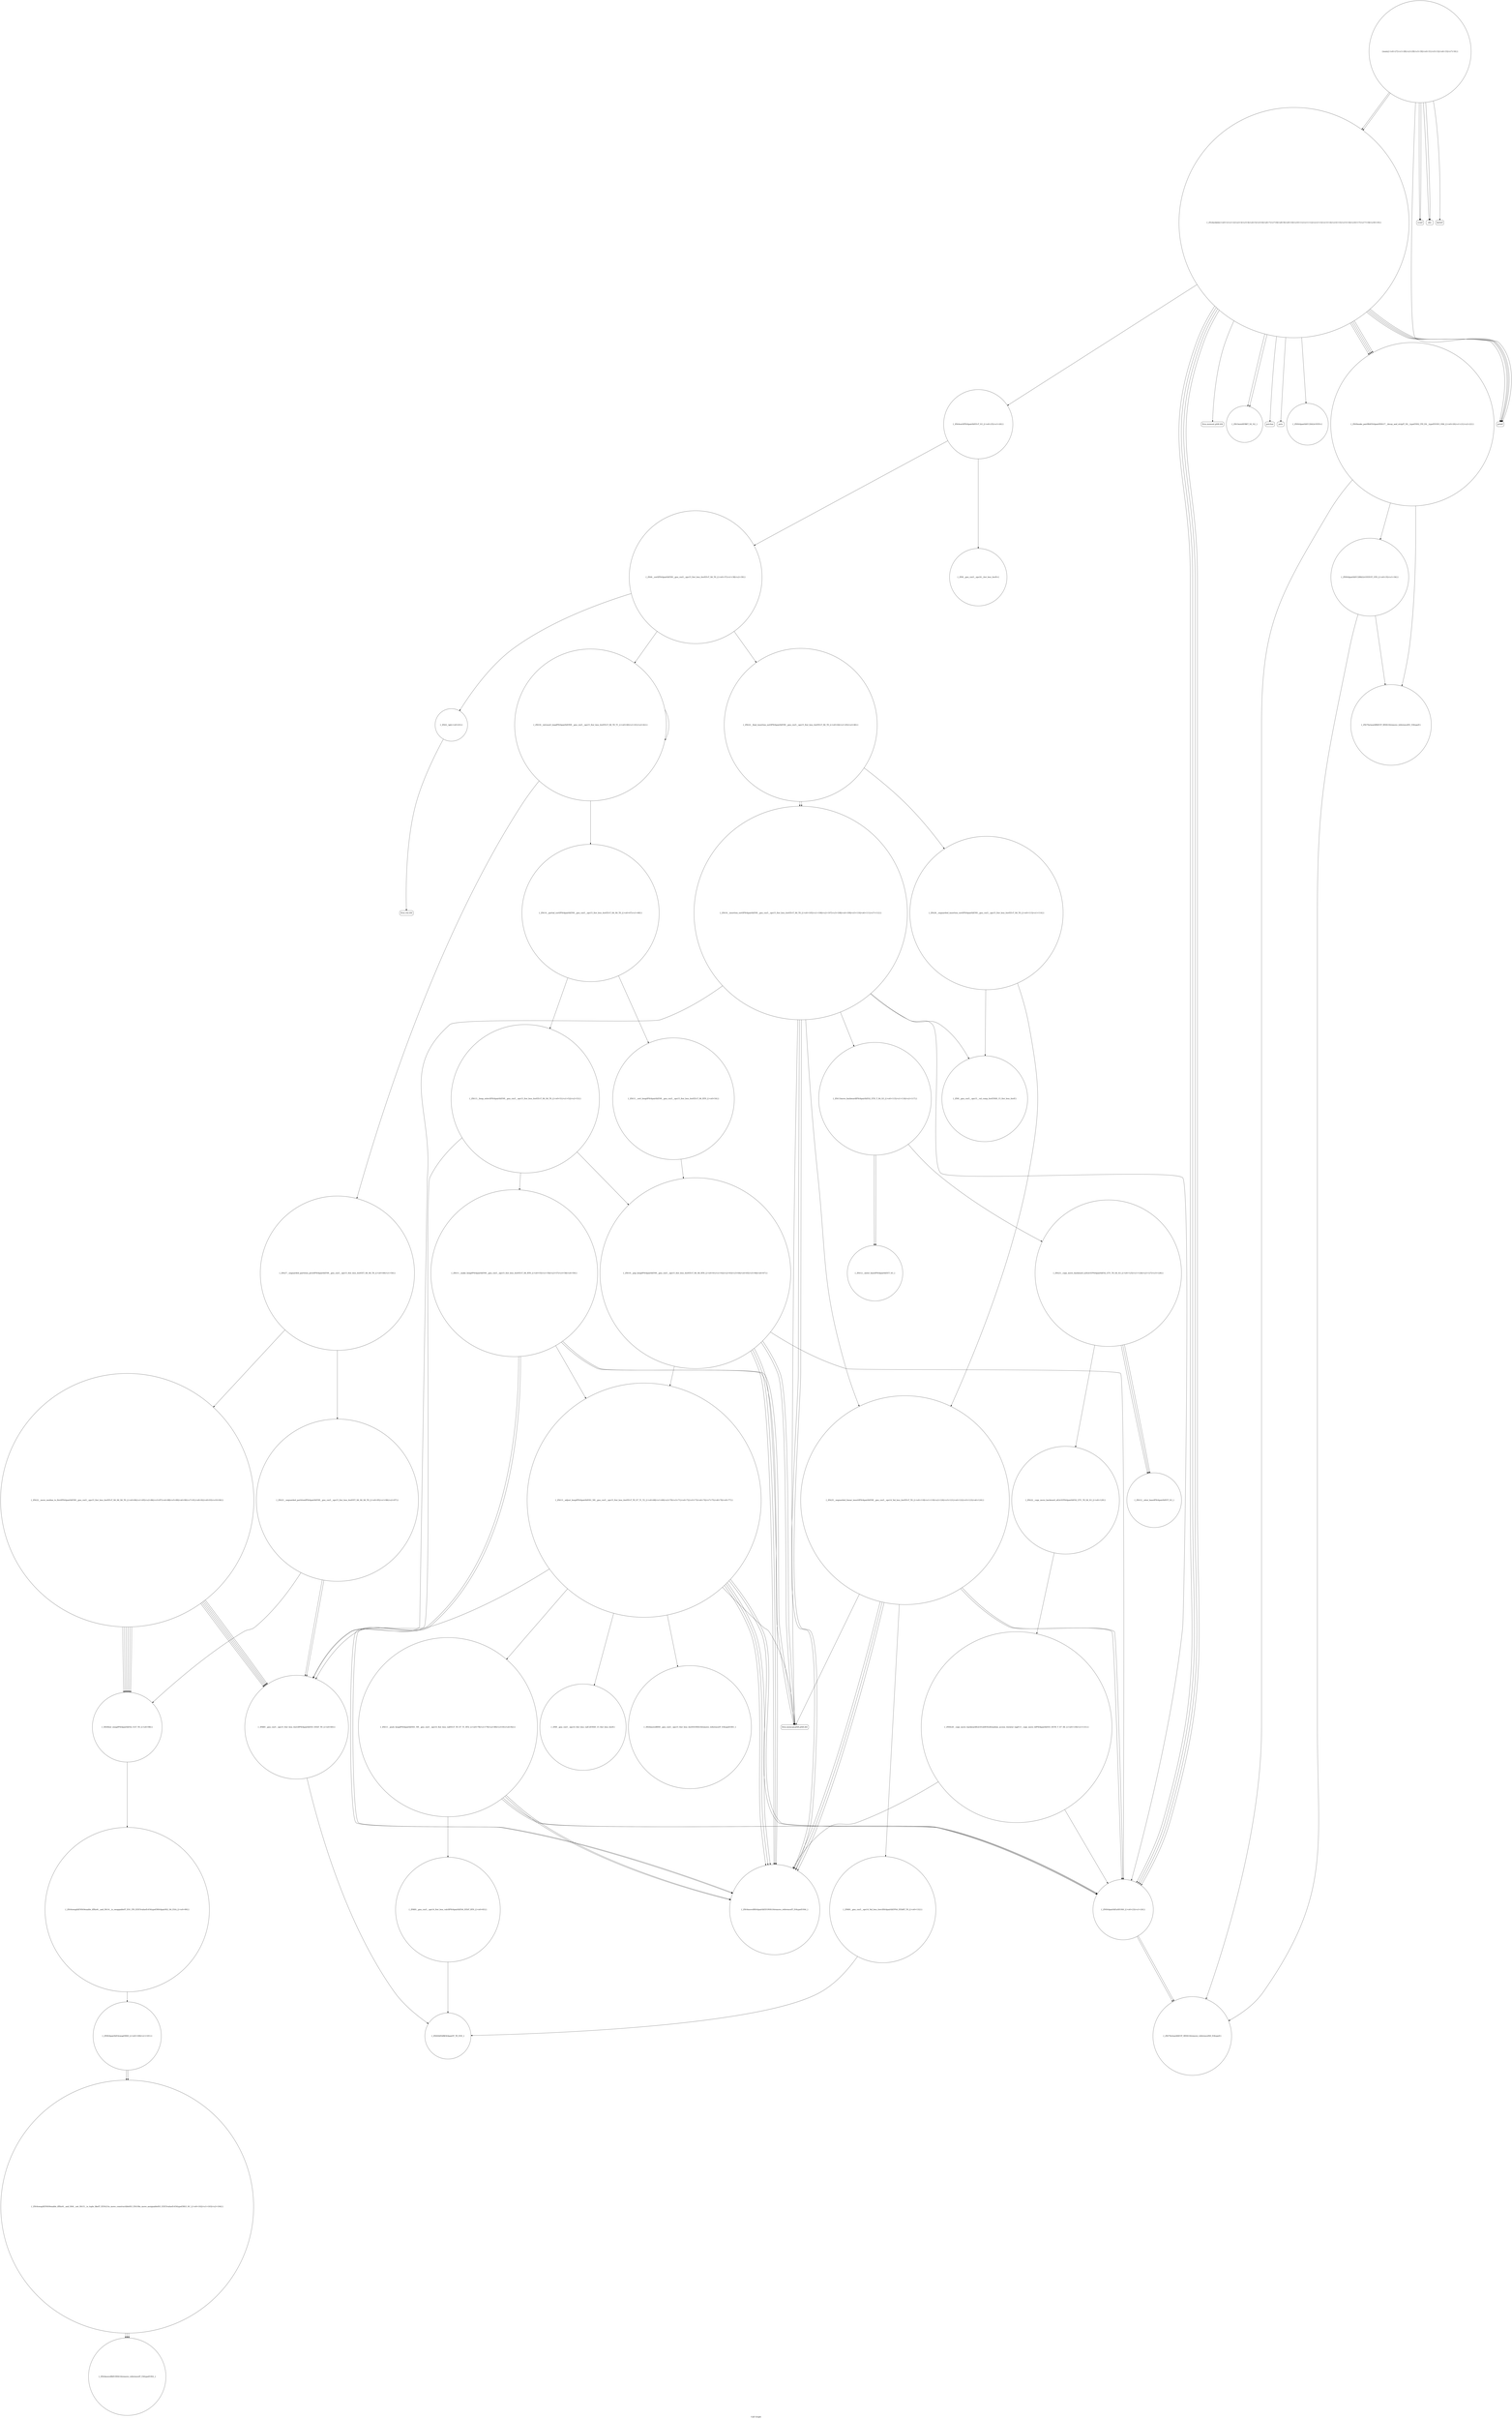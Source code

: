 digraph "Call Graph" {
	label="Call Graph";

	Node0x561fe61735d0 [shape=record,shape=circle,label="{_Z5checkiiii|{<s0>1|<s1>2|<s2>3|<s3>4|<s4>5|<s5>6|<s6>7|<s7>8|<s8>9|<s9>10|<s10>11|<s11>12|<s12>13|<s13>14|<s14>15|<s15>16|<s16>17|<s17>18|<s18>19}}"];
	Node0x561fe61735d0:s0 -> Node0x561fe6173650[color=black];
	Node0x561fe61735d0:s1 -> Node0x561fe6315c10[color=black];
	Node0x561fe61735d0:s2 -> Node0x561fe6315c90[color=black];
	Node0x561fe61735d0:s3 -> Node0x561fe6315c10[color=black];
	Node0x561fe61735d0:s4 -> Node0x561fe6315c90[color=black];
	Node0x561fe61735d0:s5 -> Node0x561fe6315c10[color=black];
	Node0x561fe61735d0:s6 -> Node0x561fe6315c90[color=black];
	Node0x561fe61735d0:s7 -> Node0x561fe6315c10[color=black];
	Node0x561fe61735d0:s8 -> Node0x561fe6315c90[color=black];
	Node0x561fe61735d0:s9 -> Node0x561fe6315d10[color=black];
	Node0x561fe61735d0:s10 -> Node0x561fe6315d90[color=black];
	Node0x561fe61735d0:s11 -> Node0x561fe6315e10[color=black];
	Node0x561fe61735d0:s12 -> Node0x561fe6315e10[color=black];
	Node0x561fe61735d0:s13 -> Node0x561fe6315e90[color=black];
	Node0x561fe61735d0:s14 -> Node0x561fe6315f10[color=black];
	Node0x561fe61735d0:s15 -> Node0x561fe6315f10[color=black];
	Node0x561fe61735d0:s16 -> Node0x561fe6315f10[color=black];
	Node0x561fe61735d0:s17 -> Node0x561fe6315f10[color=black];
	Node0x561fe61735d0:s18 -> Node0x561fe6315f90[color=black];
	Node0x561fe6317190 [shape=record,shape=circle,label="{_ZSt16__insertion_sortIPSt4pairIiiEN9__gnu_cxx5__ops15_Iter_less_iterEEvT_S6_T0_|{<s0>105|<s1>106|<s2>107|<s3>108|<s4>109|<s5>110|<s6>111|<s7>112}}"];
	Node0x561fe6317190:s0 -> Node0x561fe6316890[color=black];
	Node0x561fe6317190:s1 -> Node0x561fe6316990[color=black];
	Node0x561fe6317190:s2 -> Node0x561fe6316a10[color=black];
	Node0x561fe6317190:s3 -> Node0x561fe6317290[color=black];
	Node0x561fe6317190:s4 -> Node0x561fe6316990[color=black];
	Node0x561fe6317190:s5 -> Node0x561fe6315c90[color=black];
	Node0x561fe6317190:s6 -> Node0x561fe63183b0[color=black];
	Node0x561fe6317190:s7 -> Node0x561fe6318330[color=black];
	Node0x561fe6315e90 [shape=record,shape=Mrecord,label="{putchar}"];
	Node0x561fe6318530 [shape=record,shape=circle,label="{_ZSt22__copy_move_backward_aILb1EPSt4pairIiiES2_ET1_T0_S4_S3_|{<s0>129}}"];
	Node0x561fe6318530:s0 -> Node0x561fe6318630[color=black];
	Node0x561fe6316210 [shape=record,shape=circle,label="{_ZSt7forwardIRiEOT_RNSt16remove_referenceIS1_E4typeE}"];
	Node0x561fe6316590 [shape=record,shape=circle,label="{_ZSt22__final_insertion_sortIPSt4pairIiiEN9__gnu_cxx5__ops15_Iter_less_iterEEvT_S6_T0_|{<s0>44|<s1>45|<s2>46}}"];
	Node0x561fe6316590:s0 -> Node0x561fe6317190[color=black];
	Node0x561fe6316590:s1 -> Node0x561fe6317210[color=black];
	Node0x561fe6316590:s2 -> Node0x561fe6317190[color=black];
	Node0x561fe6316910 [shape=record,shape=circle,label="{_ZSt10__pop_heapIPSt4pairIiiEN9__gnu_cxx5__ops15_Iter_less_iterEEvT_S6_S6_RT0_|{<s0>61|<s1>62|<s2>63|<s3>64|<s4>65|<s5>66|<s6>67}}"];
	Node0x561fe6316910:s0 -> Node0x561fe6316990[color=black];
	Node0x561fe6316910:s1 -> Node0x561fe6316a10[color=black];
	Node0x561fe6316910:s2 -> Node0x561fe6316990[color=black];
	Node0x561fe6316910:s3 -> Node0x561fe6315c90[color=black];
	Node0x561fe6316910:s4 -> Node0x561fe6316990[color=black];
	Node0x561fe6316910:s5 -> Node0x561fe6316a10[color=black];
	Node0x561fe6316910:s6 -> Node0x561fe6316a90[color=black];
	Node0x561fe6316c90 [shape=record,shape=circle,label="{_ZNK9__gnu_cxx5__ops14_Iter_less_valclIPSt4pairIiiES4_EEbT_RT0_|{<s0>83}}"];
	Node0x561fe6316c90:s0 -> Node0x561fe6316d10[color=black];
	Node0x561fe6317010 [shape=record,shape=circle,label="{_ZSt4swapIiENSt9enable_ifIXsr6__and_ISt6__not_ISt15__is_tuple_likeIT_EESt21is_move_constructibleIS3_ESt18is_move_assignableIS3_EEE5valueEvE4typeERS3_SC_|{<s0>102|<s1>103|<s2>104}}"];
	Node0x561fe6317010:s0 -> Node0x561fe6317090[color=black];
	Node0x561fe6317010:s1 -> Node0x561fe6317090[color=black];
	Node0x561fe6317010:s2 -> Node0x561fe6317090[color=black];
	Node0x561fe6315d10 [shape=record,shape=circle,label="{_ZSt4sortIPSt4pairIiiEEvT_S3_|{<s0>25|<s1>26}}"];
	Node0x561fe6315d10:s0 -> Node0x561fe6316410[color=black];
	Node0x561fe6315d10:s1 -> Node0x561fe6316390[color=black];
	Node0x561fe63183b0 [shape=record,shape=circle,label="{_ZN9__gnu_cxx5__ops15__val_comp_iterENS0_15_Iter_less_iterE}"];
	Node0x561fe6316090 [shape=record,shape=Mrecord,label="{scanf}"];
	Node0x561fe6316410 [shape=record,shape=circle,label="{_ZN9__gnu_cxx5__ops16__iter_less_iterEv}"];
	Node0x561fe6316790 [shape=record,shape=circle,label="{_ZSt11__sort_heapIPSt4pairIiiEN9__gnu_cxx5__ops15_Iter_less_iterEEvT_S6_RT0_|{<s0>54}}"];
	Node0x561fe6316790:s0 -> Node0x561fe6316910[color=black];
	Node0x561fe6316b10 [shape=record,shape=circle,label="{_ZSt4moveIRN9__gnu_cxx5__ops15_Iter_less_iterEEONSt16remove_referenceIT_E4typeEOS5_}"];
	Node0x561fe6316e90 [shape=record,shape=circle,label="{_ZSt9iter_swapIPSt4pairIiiES2_EvT_T0_|{<s0>98}}"];
	Node0x561fe6316e90:s0 -> Node0x561fe6316f10[color=black];
	Node0x561fe6173650 [shape=record,shape=circle,label="{_ZNSt4pairIiiEC2IiiLb1EEEv}"];
	Node0x561fe6317210 [shape=record,shape=circle,label="{_ZSt26__unguarded_insertion_sortIPSt4pairIiiEN9__gnu_cxx5__ops15_Iter_less_iterEEvT_S6_T0_|{<s0>113|<s1>114}}"];
	Node0x561fe6317210:s0 -> Node0x561fe63183b0[color=black];
	Node0x561fe6317210:s1 -> Node0x561fe6318330[color=black];
	Node0x561fe6315f10 [shape=record,shape=Mrecord,label="{printf}"];
	Node0x561fe63185b0 [shape=record,shape=circle,label="{_ZSt12__niter_baseIPSt4pairIiiEET_S3_}"];
	Node0x561fe6316290 [shape=record,shape=circle,label="{_ZSt7forwardIiEOT_RNSt16remove_referenceIS0_E4typeE}"];
	Node0x561fe6316610 [shape=record,shape=circle,label="{_ZSt14__partial_sortIPSt4pairIiiEN9__gnu_cxx5__ops15_Iter_less_iterEEvT_S6_S6_T0_|{<s0>47|<s1>48}}"];
	Node0x561fe6316610:s0 -> Node0x561fe6316710[color=black];
	Node0x561fe6316610:s1 -> Node0x561fe6316790[color=black];
	Node0x561fe6316990 [shape=record,shape=circle,label="{_ZSt4moveIRSt4pairIiiEEONSt16remove_referenceIT_E4typeEOS4_}"];
	Node0x561fe6316d10 [shape=record,shape=circle,label="{_ZStltIiiEbRKSt4pairIT_T0_ES5_}"];
	Node0x561fe6317090 [shape=record,shape=circle,label="{_ZSt4moveIRiEONSt16remove_referenceIT_E4typeEOS2_}"];
	Node0x561fe6315d90 [shape=record,shape=Mrecord,label="{llvm.memset.p0i8.i64}"];
	Node0x561fe6318430 [shape=record,shape=circle,label="{_ZSt23__copy_move_backward_a2ILb1EPSt4pairIiiES2_ET1_T0_S4_S3_|{<s0>125|<s1>126|<s2>127|<s3>128}}"];
	Node0x561fe6318430:s0 -> Node0x561fe63185b0[color=black];
	Node0x561fe6318430:s1 -> Node0x561fe63185b0[color=black];
	Node0x561fe6318430:s2 -> Node0x561fe63185b0[color=black];
	Node0x561fe6318430:s3 -> Node0x561fe6318530[color=black];
	Node0x561fe6316110 [shape=record,shape=Mrecord,label="{abs}"];
	Node0x561fe6316490 [shape=record,shape=circle,label="{_ZSt16__introsort_loopIPSt4pairIiiElN9__gnu_cxx5__ops15_Iter_less_iterEEvT_S6_T0_T1_|{<s0>40|<s1>41|<s2>42}}"];
	Node0x561fe6316490:s0 -> Node0x561fe6316610[color=black];
	Node0x561fe6316490:s1 -> Node0x561fe6316690[color=black];
	Node0x561fe6316490:s2 -> Node0x561fe6316490[color=black];
	Node0x561fe6316810 [shape=record,shape=circle,label="{_ZSt11__make_heapIPSt4pairIiiEN9__gnu_cxx5__ops15_Iter_less_iterEEvT_S6_RT0_|{<s0>55|<s1>56|<s2>57|<s3>58|<s4>59}}"];
	Node0x561fe6316810:s0 -> Node0x561fe6316990[color=black];
	Node0x561fe6316810:s1 -> Node0x561fe6316a10[color=black];
	Node0x561fe6316810:s2 -> Node0x561fe6316990[color=black];
	Node0x561fe6316810:s3 -> Node0x561fe6316a10[color=black];
	Node0x561fe6316810:s4 -> Node0x561fe6316a90[color=black];
	Node0x561fe6316b90 [shape=record,shape=circle,label="{_ZN9__gnu_cxx5__ops14_Iter_less_valC2ENS0_15_Iter_less_iterE}"];
	Node0x561fe6316f10 [shape=record,shape=circle,label="{_ZSt4swapIiiENSt9enable_ifIXsr6__and_ISt14__is_swappableIT_ES1_IT0_EEE5valueEvE4typeERSt4pairIS2_S4_ESA_|{<s0>99}}"];
	Node0x561fe6316f10:s0 -> Node0x561fe6316f90[color=black];
	Node0x561fe6315c10 [shape=record,shape=circle,label="{_ZSt9make_pairIRiiESt4pairINSt17__decay_and_stripIT_E6__typeENS2_IT0_E6__typeEEOS3_OS6_|{<s0>20|<s1>21|<s2>22}}"];
	Node0x561fe6315c10:s0 -> Node0x561fe6316210[color=black];
	Node0x561fe6315c10:s1 -> Node0x561fe6316290[color=black];
	Node0x561fe6315c10:s2 -> Node0x561fe6316310[color=black];
	Node0x561fe6317290 [shape=record,shape=circle,label="{_ZSt13move_backwardIPSt4pairIiiES2_ET0_T_S4_S3_|{<s0>115|<s1>116|<s2>117}}"];
	Node0x561fe6317290:s0 -> Node0x561fe63184b0[color=black];
	Node0x561fe6317290:s1 -> Node0x561fe63184b0[color=black];
	Node0x561fe6317290:s2 -> Node0x561fe6318430[color=black];
	Node0x561fe6315f90 [shape=record,shape=Mrecord,label="{puts}"];
	Node0x561fe6318630 [shape=record,shape=circle,label="{_ZNSt20__copy_move_backwardILb1ELb0ESt26random_access_iterator_tagE13__copy_move_bIPSt4pairIiiES5_EET0_T_S7_S6_|{<s0>130|<s1>131}}"];
	Node0x561fe6318630:s0 -> Node0x561fe6316990[color=black];
	Node0x561fe6318630:s1 -> Node0x561fe6315c90[color=black];
	Node0x561fe6316310 [shape=record,shape=circle,label="{_ZNSt4pairIiiEC2IRiiLb1EEEOT_OT0_|{<s0>35|<s1>36}}"];
	Node0x561fe6316310:s0 -> Node0x561fe6316210[color=black];
	Node0x561fe6316310:s1 -> Node0x561fe6316290[color=black];
	Node0x561fe6316690 [shape=record,shape=circle,label="{_ZSt27__unguarded_partition_pivotIPSt4pairIiiEN9__gnu_cxx5__ops15_Iter_less_iterEET_S6_S6_T0_|{<s0>49|<s1>50}}"];
	Node0x561fe6316690:s0 -> Node0x561fe6316d90[color=black];
	Node0x561fe6316690:s1 -> Node0x561fe6316e10[color=black];
	Node0x561fe6316a10 [shape=record,shape=Mrecord,label="{llvm.memcpy.p0i8.p0i8.i64}"];
	Node0x561fe6316d90 [shape=record,shape=circle,label="{_ZSt22__move_median_to_firstIPSt4pairIiiEN9__gnu_cxx5__ops15_Iter_less_iterEEvT_S6_S6_S6_T0_|{<s0>84|<s1>85|<s2>86|<s3>87|<s4>88|<s5>89|<s6>90|<s7>91|<s8>92|<s9>93|<s10>94}}"];
	Node0x561fe6316d90:s0 -> Node0x561fe6316890[color=black];
	Node0x561fe6316d90:s1 -> Node0x561fe6316890[color=black];
	Node0x561fe6316d90:s2 -> Node0x561fe6316e90[color=black];
	Node0x561fe6316d90:s3 -> Node0x561fe6316890[color=black];
	Node0x561fe6316d90:s4 -> Node0x561fe6316e90[color=black];
	Node0x561fe6316d90:s5 -> Node0x561fe6316e90[color=black];
	Node0x561fe6316d90:s6 -> Node0x561fe6316890[color=black];
	Node0x561fe6316d90:s7 -> Node0x561fe6316e90[color=black];
	Node0x561fe6316d90:s8 -> Node0x561fe6316890[color=black];
	Node0x561fe6316d90:s9 -> Node0x561fe6316e90[color=black];
	Node0x561fe6316d90:s10 -> Node0x561fe6316e90[color=black];
	Node0x561fe6317110 [shape=record,shape=Mrecord,label="{llvm.ctlz.i64}"];
	Node0x561fe6315e10 [shape=record,shape=circle,label="{_ZSt3minIiERKT_S2_S2_}"];
	Node0x561fe63184b0 [shape=record,shape=circle,label="{_ZSt12__miter_baseIPSt4pairIiiEET_S3_}"];
	Node0x561fe6316190 [shape=record,shape=Mrecord,label="{fprintf}"];
	Node0x561fe6316510 [shape=record,shape=circle,label="{_ZSt4__lgl|{<s0>43}}"];
	Node0x561fe6316510:s0 -> Node0x561fe6317110[color=black];
	Node0x561fe6316890 [shape=record,shape=circle,label="{_ZNK9__gnu_cxx5__ops15_Iter_less_iterclIPSt4pairIiiES5_EEbT_T0_|{<s0>60}}"];
	Node0x561fe6316890:s0 -> Node0x561fe6316d10[color=black];
	Node0x561fe6316c10 [shape=record,shape=circle,label="{_ZSt11__push_heapIPSt4pairIiiElS1_N9__gnu_cxx5__ops14_Iter_less_valEEvT_T0_S7_T1_RT2_|{<s0>78|<s1>79|<s2>80|<s3>81|<s4>82}}"];
	Node0x561fe6316c10:s0 -> Node0x561fe6316c90[color=black];
	Node0x561fe6316c10:s1 -> Node0x561fe6316990[color=black];
	Node0x561fe6316c10:s2 -> Node0x561fe6315c90[color=black];
	Node0x561fe6316c10:s3 -> Node0x561fe6316990[color=black];
	Node0x561fe6316c10:s4 -> Node0x561fe6315c90[color=black];
	Node0x561fe6316f90 [shape=record,shape=circle,label="{_ZNSt4pairIiiE4swapERS0_|{<s0>100|<s1>101}}"];
	Node0x561fe6316f90:s0 -> Node0x561fe6317010[color=black];
	Node0x561fe6316f90:s1 -> Node0x561fe6317010[color=black];
	Node0x561fe6315c90 [shape=record,shape=circle,label="{_ZNSt4pairIiiEaSEOS0_|{<s0>23|<s1>24}}"];
	Node0x561fe6315c90:s0 -> Node0x561fe6316290[color=black];
	Node0x561fe6315c90:s1 -> Node0x561fe6316290[color=black];
	Node0x561fe6318330 [shape=record,shape=circle,label="{_ZSt25__unguarded_linear_insertIPSt4pairIiiEN9__gnu_cxx5__ops14_Val_less_iterEEvT_T0_|{<s0>118|<s1>119|<s2>120|<s3>121|<s4>122|<s5>123|<s6>124}}"];
	Node0x561fe6318330:s0 -> Node0x561fe6316990[color=black];
	Node0x561fe6318330:s1 -> Node0x561fe6316a10[color=black];
	Node0x561fe6318330:s2 -> Node0x561fe63186b0[color=black];
	Node0x561fe6318330:s3 -> Node0x561fe6316990[color=black];
	Node0x561fe6318330:s4 -> Node0x561fe6315c90[color=black];
	Node0x561fe6318330:s5 -> Node0x561fe6316990[color=black];
	Node0x561fe6318330:s6 -> Node0x561fe6315c90[color=black];
	Node0x561fe6316010 [shape=record,shape=circle,label="{main|{<s0>27|<s1>28|<s2>29|<s3>30|<s4>31|<s5>32|<s6>33|<s7>34}}"];
	Node0x561fe6316010:s0 -> Node0x561fe6316090[color=black];
	Node0x561fe6316010:s1 -> Node0x561fe6316090[color=black];
	Node0x561fe6316010:s2 -> Node0x561fe6315f10[color=black];
	Node0x561fe6316010:s3 -> Node0x561fe6316110[color=black];
	Node0x561fe6316010:s4 -> Node0x561fe6316110[color=black];
	Node0x561fe6316010:s5 -> Node0x561fe61735d0[color=black];
	Node0x561fe6316010:s6 -> Node0x561fe61735d0[color=black];
	Node0x561fe6316010:s7 -> Node0x561fe6316190[color=black];
	Node0x561fe63186b0 [shape=record,shape=circle,label="{_ZNK9__gnu_cxx5__ops14_Val_less_iterclISt4pairIiiEPS4_EEbRT_T0_|{<s0>132}}"];
	Node0x561fe63186b0:s0 -> Node0x561fe6316d10[color=black];
	Node0x561fe6316390 [shape=record,shape=circle,label="{_ZSt6__sortIPSt4pairIiiEN9__gnu_cxx5__ops15_Iter_less_iterEEvT_S6_T0_|{<s0>37|<s1>38|<s2>39}}"];
	Node0x561fe6316390:s0 -> Node0x561fe6316510[color=black];
	Node0x561fe6316390:s1 -> Node0x561fe6316490[color=black];
	Node0x561fe6316390:s2 -> Node0x561fe6316590[color=black];
	Node0x561fe6316710 [shape=record,shape=circle,label="{_ZSt13__heap_selectIPSt4pairIiiEN9__gnu_cxx5__ops15_Iter_less_iterEEvT_S6_S6_T0_|{<s0>51|<s1>52|<s2>53}}"];
	Node0x561fe6316710:s0 -> Node0x561fe6316810[color=black];
	Node0x561fe6316710:s1 -> Node0x561fe6316890[color=black];
	Node0x561fe6316710:s2 -> Node0x561fe6316910[color=black];
	Node0x561fe6316a90 [shape=record,shape=circle,label="{_ZSt13__adjust_heapIPSt4pairIiiElS1_N9__gnu_cxx5__ops15_Iter_less_iterEEvT_T0_S7_T1_T2_|{<s0>68|<s1>69|<s2>70|<s3>71|<s4>72|<s5>73|<s6>74|<s7>75|<s8>76|<s9>77}}"];
	Node0x561fe6316a90:s0 -> Node0x561fe6316890[color=black];
	Node0x561fe6316a90:s1 -> Node0x561fe6316990[color=black];
	Node0x561fe6316a90:s2 -> Node0x561fe6315c90[color=black];
	Node0x561fe6316a90:s3 -> Node0x561fe6316990[color=black];
	Node0x561fe6316a90:s4 -> Node0x561fe6315c90[color=black];
	Node0x561fe6316a90:s5 -> Node0x561fe6316b10[color=black];
	Node0x561fe6316a90:s6 -> Node0x561fe6316b90[color=black];
	Node0x561fe6316a90:s7 -> Node0x561fe6316990[color=black];
	Node0x561fe6316a90:s8 -> Node0x561fe6316a10[color=black];
	Node0x561fe6316a90:s9 -> Node0x561fe6316c10[color=black];
	Node0x561fe6316e10 [shape=record,shape=circle,label="{_ZSt21__unguarded_partitionIPSt4pairIiiEN9__gnu_cxx5__ops15_Iter_less_iterEET_S6_S6_S6_T0_|{<s0>95|<s1>96|<s2>97}}"];
	Node0x561fe6316e10:s0 -> Node0x561fe6316890[color=black];
	Node0x561fe6316e10:s1 -> Node0x561fe6316890[color=black];
	Node0x561fe6316e10:s2 -> Node0x561fe6316e90[color=black];
}
